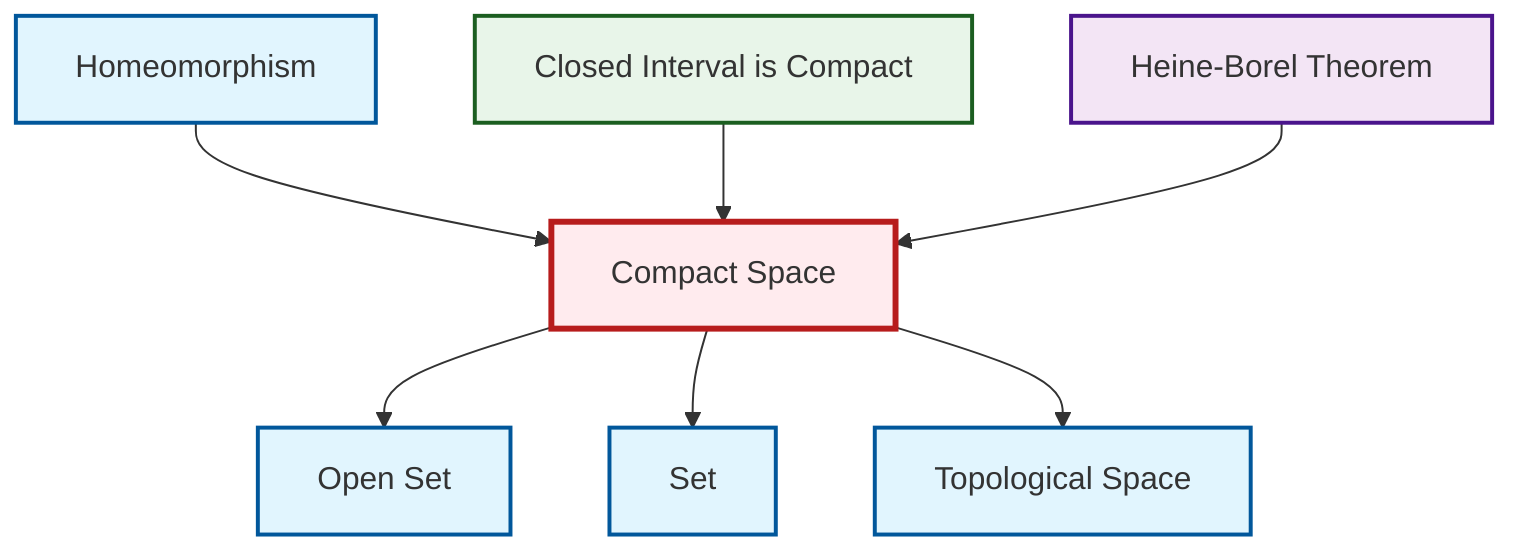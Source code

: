 graph TD
    classDef definition fill:#e1f5fe,stroke:#01579b,stroke-width:2px
    classDef theorem fill:#f3e5f5,stroke:#4a148c,stroke-width:2px
    classDef axiom fill:#fff3e0,stroke:#e65100,stroke-width:2px
    classDef example fill:#e8f5e9,stroke:#1b5e20,stroke-width:2px
    classDef current fill:#ffebee,stroke:#b71c1c,stroke-width:3px
    def-set["Set"]:::definition
    def-compact["Compact Space"]:::definition
    ex-closed-interval-compact["Closed Interval is Compact"]:::example
    thm-heine-borel["Heine-Borel Theorem"]:::theorem
    def-topological-space["Topological Space"]:::definition
    def-open-set["Open Set"]:::definition
    def-homeomorphism["Homeomorphism"]:::definition
    def-compact --> def-open-set
    def-compact --> def-set
    def-homeomorphism --> def-compact
    ex-closed-interval-compact --> def-compact
    def-compact --> def-topological-space
    thm-heine-borel --> def-compact
    class def-compact current